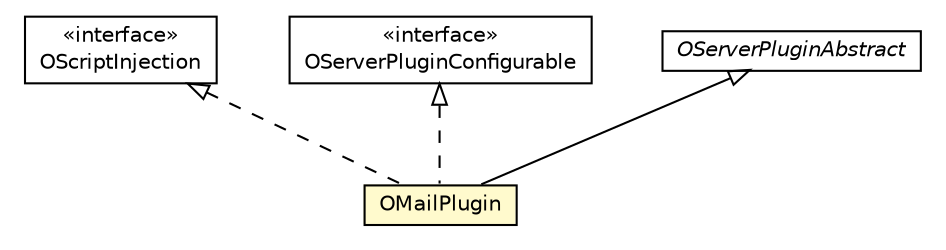 #!/usr/local/bin/dot
#
# Class diagram 
# Generated by UMLGraph version R5_6-24-gf6e263 (http://www.umlgraph.org/)
#

digraph G {
	edge [fontname="Helvetica",fontsize=10,labelfontname="Helvetica",labelfontsize=10];
	node [fontname="Helvetica",fontsize=10,shape=plaintext];
	nodesep=0.25;
	ranksep=0.5;
	// com.orientechnologies.orient.core.command.script.OScriptInjection
	c4460269 [label=<<table title="com.orientechnologies.orient.core.command.script.OScriptInjection" border="0" cellborder="1" cellspacing="0" cellpadding="2" port="p" href="../../../core/command/script/OScriptInjection.html">
		<tr><td><table border="0" cellspacing="0" cellpadding="1">
<tr><td align="center" balign="center"> &#171;interface&#187; </td></tr>
<tr><td align="center" balign="center"> OScriptInjection </td></tr>
		</table></td></tr>
		</table>>, URL="../../../core/command/script/OScriptInjection.html", fontname="Helvetica", fontcolor="black", fontsize=10.0];
	// com.orientechnologies.orient.server.plugin.OServerPluginConfigurable
	c4461832 [label=<<table title="com.orientechnologies.orient.server.plugin.OServerPluginConfigurable" border="0" cellborder="1" cellspacing="0" cellpadding="2" port="p" href="../OServerPluginConfigurable.html">
		<tr><td><table border="0" cellspacing="0" cellpadding="1">
<tr><td align="center" balign="center"> &#171;interface&#187; </td></tr>
<tr><td align="center" balign="center"> OServerPluginConfigurable </td></tr>
		</table></td></tr>
		</table>>, URL="../OServerPluginConfigurable.html", fontname="Helvetica", fontcolor="black", fontsize=10.0];
	// com.orientechnologies.orient.server.plugin.OServerPluginAbstract
	c4461837 [label=<<table title="com.orientechnologies.orient.server.plugin.OServerPluginAbstract" border="0" cellborder="1" cellspacing="0" cellpadding="2" port="p" href="../OServerPluginAbstract.html">
		<tr><td><table border="0" cellspacing="0" cellpadding="1">
<tr><td align="center" balign="center"><font face="Helvetica-Oblique"> OServerPluginAbstract </font></td></tr>
		</table></td></tr>
		</table>>, URL="../OServerPluginAbstract.html", fontname="Helvetica", fontcolor="black", fontsize=10.0];
	// com.orientechnologies.orient.server.plugin.mail.OMailPlugin
	c4461840 [label=<<table title="com.orientechnologies.orient.server.plugin.mail.OMailPlugin" border="0" cellborder="1" cellspacing="0" cellpadding="2" port="p" bgcolor="lemonChiffon" href="./OMailPlugin.html">
		<tr><td><table border="0" cellspacing="0" cellpadding="1">
<tr><td align="center" balign="center"> OMailPlugin </td></tr>
		</table></td></tr>
		</table>>, URL="./OMailPlugin.html", fontname="Helvetica", fontcolor="black", fontsize=10.0];
	//com.orientechnologies.orient.server.plugin.mail.OMailPlugin extends com.orientechnologies.orient.server.plugin.OServerPluginAbstract
	c4461837:p -> c4461840:p [dir=back,arrowtail=empty];
	//com.orientechnologies.orient.server.plugin.mail.OMailPlugin implements com.orientechnologies.orient.core.command.script.OScriptInjection
	c4460269:p -> c4461840:p [dir=back,arrowtail=empty,style=dashed];
	//com.orientechnologies.orient.server.plugin.mail.OMailPlugin implements com.orientechnologies.orient.server.plugin.OServerPluginConfigurable
	c4461832:p -> c4461840:p [dir=back,arrowtail=empty,style=dashed];
}

